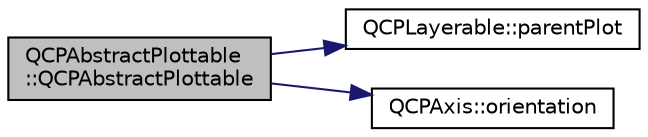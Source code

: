 digraph "QCPAbstractPlottable::QCPAbstractPlottable"
{
  edge [fontname="Helvetica",fontsize="10",labelfontname="Helvetica",labelfontsize="10"];
  node [fontname="Helvetica",fontsize="10",shape=record];
  rankdir="LR";
  Node0 [label="QCPAbstractPlottable\l::QCPAbstractPlottable",height=0.2,width=0.4,color="black", fillcolor="grey75", style="filled", fontcolor="black"];
  Node0 -> Node1 [color="midnightblue",fontsize="10",style="solid",fontname="Helvetica"];
  Node1 [label="QCPLayerable::parentPlot",height=0.2,width=0.4,color="black", fillcolor="white", style="filled",URL="$d6/d4d/class_q_c_p_layerable.html#a473edb813a4c1929d6b6a8fe3ff3faf7"];
  Node0 -> Node2 [color="midnightblue",fontsize="10",style="solid",fontname="Helvetica"];
  Node2 [label="QCPAxis::orientation",height=0.2,width=0.4,color="black", fillcolor="white", style="filled",URL="$d2/deb/class_q_c_p_axis.html#ab988ef4538e2655bb77bd138189cd42e"];
}
